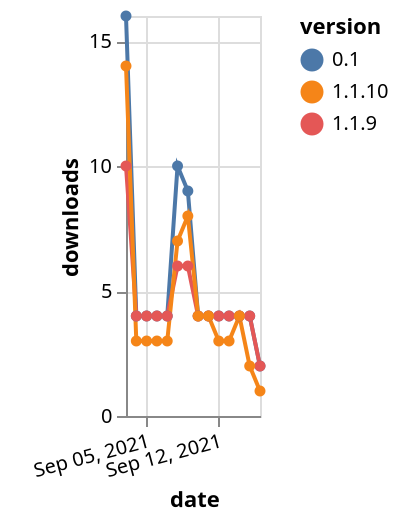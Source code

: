 {"$schema": "https://vega.github.io/schema/vega-lite/v5.json", "description": "A simple bar chart with embedded data.", "data": {"values": [{"date": "2021-09-03", "total": 7212, "delta": 16, "version": "0.1"}, {"date": "2021-09-04", "total": 7216, "delta": 4, "version": "0.1"}, {"date": "2021-09-05", "total": 7220, "delta": 4, "version": "0.1"}, {"date": "2021-09-06", "total": 7224, "delta": 4, "version": "0.1"}, {"date": "2021-09-07", "total": 7228, "delta": 4, "version": "0.1"}, {"date": "2021-09-08", "total": 7238, "delta": 10, "version": "0.1"}, {"date": "2021-09-09", "total": 7247, "delta": 9, "version": "0.1"}, {"date": "2021-09-10", "total": 7251, "delta": 4, "version": "0.1"}, {"date": "2021-09-11", "total": 7255, "delta": 4, "version": "0.1"}, {"date": "2021-09-12", "total": 7259, "delta": 4, "version": "0.1"}, {"date": "2021-09-13", "total": 7263, "delta": 4, "version": "0.1"}, {"date": "2021-09-14", "total": 7267, "delta": 4, "version": "0.1"}, {"date": "2021-09-15", "total": 7271, "delta": 4, "version": "0.1"}, {"date": "2021-09-16", "total": 7273, "delta": 2, "version": "0.1"}, {"date": "2021-09-03", "total": 6062, "delta": 10, "version": "1.1.9"}, {"date": "2021-09-04", "total": 6066, "delta": 4, "version": "1.1.9"}, {"date": "2021-09-05", "total": 6070, "delta": 4, "version": "1.1.9"}, {"date": "2021-09-06", "total": 6074, "delta": 4, "version": "1.1.9"}, {"date": "2021-09-07", "total": 6078, "delta": 4, "version": "1.1.9"}, {"date": "2021-09-08", "total": 6084, "delta": 6, "version": "1.1.9"}, {"date": "2021-09-09", "total": 6090, "delta": 6, "version": "1.1.9"}, {"date": "2021-09-10", "total": 6094, "delta": 4, "version": "1.1.9"}, {"date": "2021-09-11", "total": 6098, "delta": 4, "version": "1.1.9"}, {"date": "2021-09-12", "total": 6102, "delta": 4, "version": "1.1.9"}, {"date": "2021-09-13", "total": 6106, "delta": 4, "version": "1.1.9"}, {"date": "2021-09-14", "total": 6110, "delta": 4, "version": "1.1.9"}, {"date": "2021-09-15", "total": 6114, "delta": 4, "version": "1.1.9"}, {"date": "2021-09-16", "total": 6116, "delta": 2, "version": "1.1.9"}, {"date": "2021-09-03", "total": 6046, "delta": 14, "version": "1.1.10"}, {"date": "2021-09-04", "total": 6049, "delta": 3, "version": "1.1.10"}, {"date": "2021-09-05", "total": 6052, "delta": 3, "version": "1.1.10"}, {"date": "2021-09-06", "total": 6055, "delta": 3, "version": "1.1.10"}, {"date": "2021-09-07", "total": 6058, "delta": 3, "version": "1.1.10"}, {"date": "2021-09-08", "total": 6065, "delta": 7, "version": "1.1.10"}, {"date": "2021-09-09", "total": 6073, "delta": 8, "version": "1.1.10"}, {"date": "2021-09-10", "total": 6077, "delta": 4, "version": "1.1.10"}, {"date": "2021-09-11", "total": 6081, "delta": 4, "version": "1.1.10"}, {"date": "2021-09-12", "total": 6084, "delta": 3, "version": "1.1.10"}, {"date": "2021-09-13", "total": 6087, "delta": 3, "version": "1.1.10"}, {"date": "2021-09-14", "total": 6091, "delta": 4, "version": "1.1.10"}, {"date": "2021-09-15", "total": 6093, "delta": 2, "version": "1.1.10"}, {"date": "2021-09-16", "total": 6094, "delta": 1, "version": "1.1.10"}]}, "width": "container", "mark": {"type": "line", "point": {"filled": true}}, "encoding": {"x": {"field": "date", "type": "temporal", "timeUnit": "yearmonthdate", "title": "date", "axis": {"labelAngle": -15}}, "y": {"field": "delta", "type": "quantitative", "title": "downloads"}, "color": {"field": "version", "type": "nominal"}, "tooltip": {"field": "delta"}}}